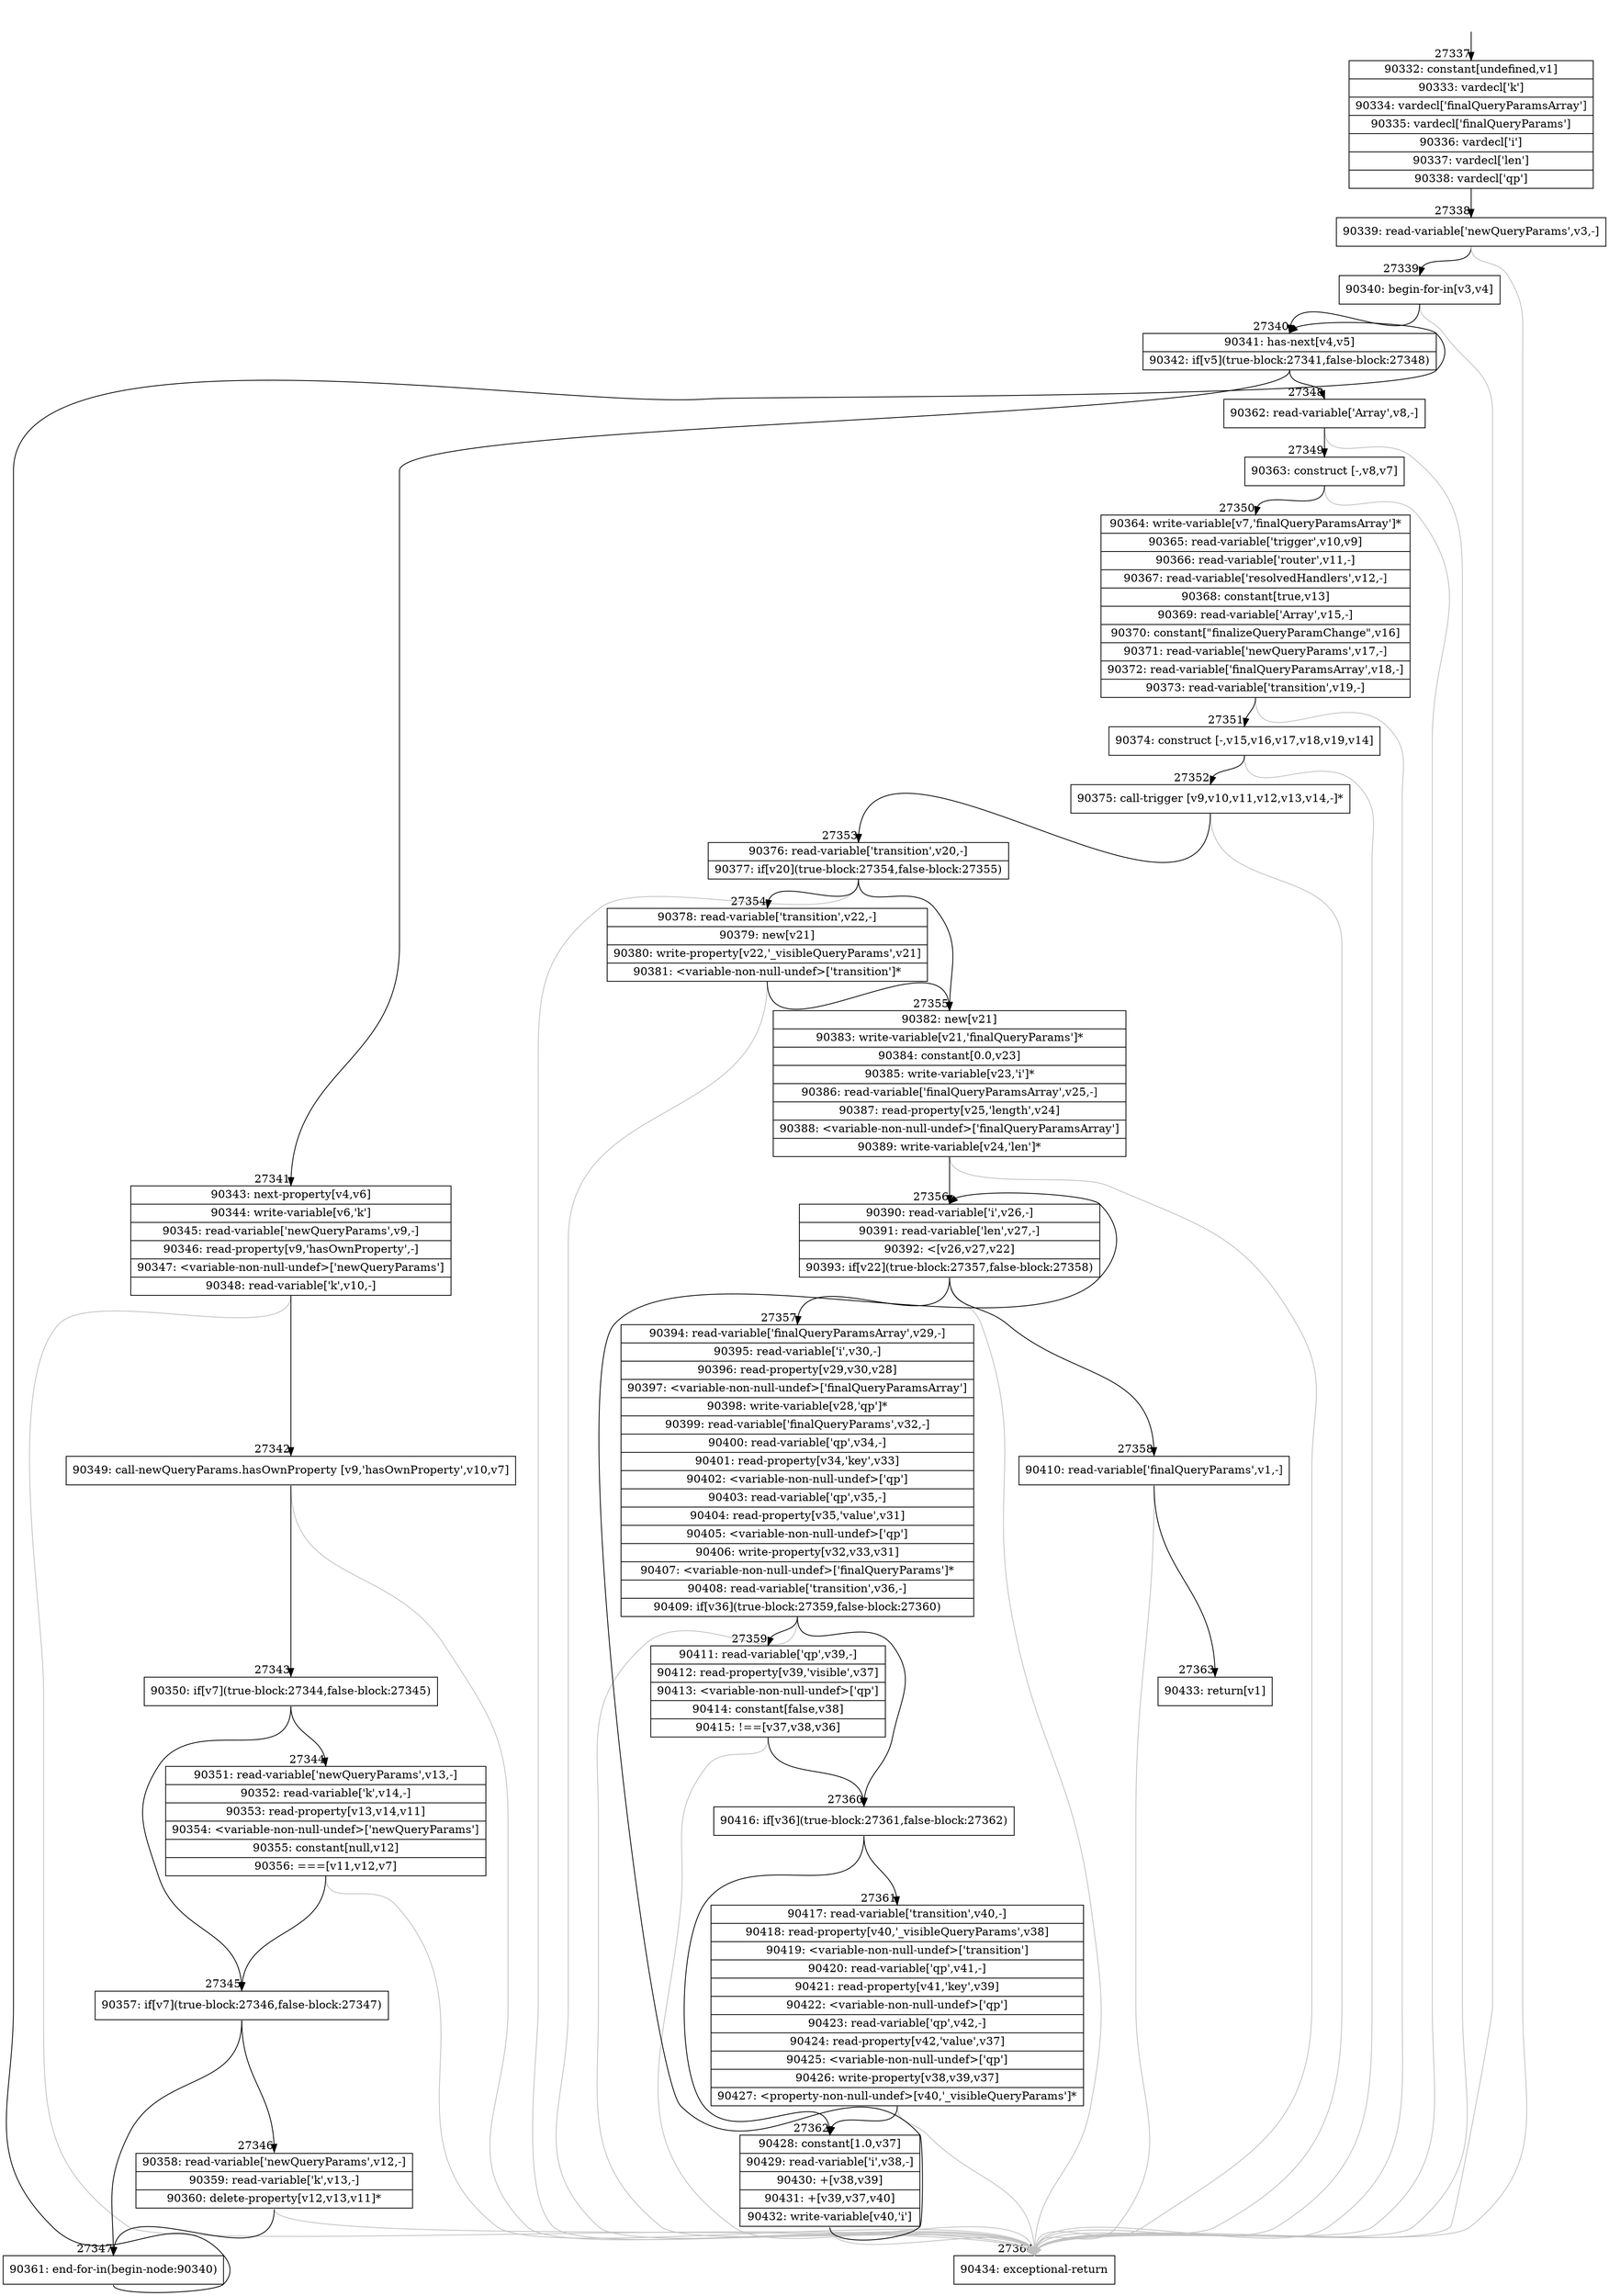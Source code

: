 digraph {
rankdir="TD"
BB_entry2389[shape=none,label=""];
BB_entry2389 -> BB27337 [tailport=s, headport=n, headlabel="    27337"]
BB27337 [shape=record label="{90332: constant[undefined,v1]|90333: vardecl['k']|90334: vardecl['finalQueryParamsArray']|90335: vardecl['finalQueryParams']|90336: vardecl['i']|90337: vardecl['len']|90338: vardecl['qp']}" ] 
BB27337 -> BB27338 [tailport=s, headport=n, headlabel="      27338"]
BB27338 [shape=record label="{90339: read-variable['newQueryParams',v3,-]}" ] 
BB27338 -> BB27339 [tailport=s, headport=n, headlabel="      27339"]
BB27338 -> BB27364 [tailport=s, headport=n, color=gray, headlabel="      27364"]
BB27339 [shape=record label="{90340: begin-for-in[v3,v4]}" ] 
BB27339 -> BB27340 [tailport=s, headport=n, headlabel="      27340"]
BB27339 -> BB27364 [tailport=s, headport=n, color=gray]
BB27340 [shape=record label="{90341: has-next[v4,v5]|90342: if[v5](true-block:27341,false-block:27348)}" ] 
BB27340 -> BB27341 [tailport=s, headport=n, headlabel="      27341"]
BB27340 -> BB27348 [tailport=s, headport=n, headlabel="      27348"]
BB27341 [shape=record label="{90343: next-property[v4,v6]|90344: write-variable[v6,'k']|90345: read-variable['newQueryParams',v9,-]|90346: read-property[v9,'hasOwnProperty',-]|90347: \<variable-non-null-undef\>['newQueryParams']|90348: read-variable['k',v10,-]}" ] 
BB27341 -> BB27342 [tailport=s, headport=n, headlabel="      27342"]
BB27341 -> BB27364 [tailport=s, headport=n, color=gray]
BB27342 [shape=record label="{90349: call-newQueryParams.hasOwnProperty [v9,'hasOwnProperty',v10,v7]}" ] 
BB27342 -> BB27343 [tailport=s, headport=n, headlabel="      27343"]
BB27342 -> BB27364 [tailport=s, headport=n, color=gray]
BB27343 [shape=record label="{90350: if[v7](true-block:27344,false-block:27345)}" ] 
BB27343 -> BB27345 [tailport=s, headport=n, headlabel="      27345"]
BB27343 -> BB27344 [tailport=s, headport=n, headlabel="      27344"]
BB27344 [shape=record label="{90351: read-variable['newQueryParams',v13,-]|90352: read-variable['k',v14,-]|90353: read-property[v13,v14,v11]|90354: \<variable-non-null-undef\>['newQueryParams']|90355: constant[null,v12]|90356: ===[v11,v12,v7]}" ] 
BB27344 -> BB27345 [tailport=s, headport=n]
BB27344 -> BB27364 [tailport=s, headport=n, color=gray]
BB27345 [shape=record label="{90357: if[v7](true-block:27346,false-block:27347)}" ] 
BB27345 -> BB27346 [tailport=s, headport=n, headlabel="      27346"]
BB27345 -> BB27347 [tailport=s, headport=n, headlabel="      27347"]
BB27346 [shape=record label="{90358: read-variable['newQueryParams',v12,-]|90359: read-variable['k',v13,-]|90360: delete-property[v12,v13,v11]*}" ] 
BB27346 -> BB27347 [tailport=s, headport=n]
BB27346 -> BB27364 [tailport=s, headport=n, color=gray]
BB27347 [shape=record label="{90361: end-for-in(begin-node:90340)}" ] 
BB27347 -> BB27340 [tailport=s, headport=n]
BB27348 [shape=record label="{90362: read-variable['Array',v8,-]}" ] 
BB27348 -> BB27349 [tailport=s, headport=n, headlabel="      27349"]
BB27348 -> BB27364 [tailport=s, headport=n, color=gray]
BB27349 [shape=record label="{90363: construct [-,v8,v7]}" ] 
BB27349 -> BB27350 [tailport=s, headport=n, headlabel="      27350"]
BB27349 -> BB27364 [tailport=s, headport=n, color=gray]
BB27350 [shape=record label="{90364: write-variable[v7,'finalQueryParamsArray']*|90365: read-variable['trigger',v10,v9]|90366: read-variable['router',v11,-]|90367: read-variable['resolvedHandlers',v12,-]|90368: constant[true,v13]|90369: read-variable['Array',v15,-]|90370: constant[\"finalizeQueryParamChange\",v16]|90371: read-variable['newQueryParams',v17,-]|90372: read-variable['finalQueryParamsArray',v18,-]|90373: read-variable['transition',v19,-]}" ] 
BB27350 -> BB27351 [tailport=s, headport=n, headlabel="      27351"]
BB27350 -> BB27364 [tailport=s, headport=n, color=gray]
BB27351 [shape=record label="{90374: construct [-,v15,v16,v17,v18,v19,v14]}" ] 
BB27351 -> BB27352 [tailport=s, headport=n, headlabel="      27352"]
BB27351 -> BB27364 [tailport=s, headport=n, color=gray]
BB27352 [shape=record label="{90375: call-trigger [v9,v10,v11,v12,v13,v14,-]*}" ] 
BB27352 -> BB27353 [tailport=s, headport=n, headlabel="      27353"]
BB27352 -> BB27364 [tailport=s, headport=n, color=gray]
BB27353 [shape=record label="{90376: read-variable['transition',v20,-]|90377: if[v20](true-block:27354,false-block:27355)}" ] 
BB27353 -> BB27354 [tailport=s, headport=n, headlabel="      27354"]
BB27353 -> BB27355 [tailport=s, headport=n, headlabel="      27355"]
BB27353 -> BB27364 [tailport=s, headport=n, color=gray]
BB27354 [shape=record label="{90378: read-variable['transition',v22,-]|90379: new[v21]|90380: write-property[v22,'_visibleQueryParams',v21]|90381: \<variable-non-null-undef\>['transition']*}" ] 
BB27354 -> BB27355 [tailport=s, headport=n]
BB27354 -> BB27364 [tailport=s, headport=n, color=gray]
BB27355 [shape=record label="{90382: new[v21]|90383: write-variable[v21,'finalQueryParams']*|90384: constant[0.0,v23]|90385: write-variable[v23,'i']*|90386: read-variable['finalQueryParamsArray',v25,-]|90387: read-property[v25,'length',v24]|90388: \<variable-non-null-undef\>['finalQueryParamsArray']|90389: write-variable[v24,'len']*}" ] 
BB27355 -> BB27356 [tailport=s, headport=n, headlabel="      27356"]
BB27355 -> BB27364 [tailport=s, headport=n, color=gray]
BB27356 [shape=record label="{90390: read-variable['i',v26,-]|90391: read-variable['len',v27,-]|90392: \<[v26,v27,v22]|90393: if[v22](true-block:27357,false-block:27358)}" ] 
BB27356 -> BB27357 [tailport=s, headport=n, headlabel="      27357"]
BB27356 -> BB27358 [tailport=s, headport=n, headlabel="      27358"]
BB27356 -> BB27364 [tailport=s, headport=n, color=gray]
BB27357 [shape=record label="{90394: read-variable['finalQueryParamsArray',v29,-]|90395: read-variable['i',v30,-]|90396: read-property[v29,v30,v28]|90397: \<variable-non-null-undef\>['finalQueryParamsArray']|90398: write-variable[v28,'qp']*|90399: read-variable['finalQueryParams',v32,-]|90400: read-variable['qp',v34,-]|90401: read-property[v34,'key',v33]|90402: \<variable-non-null-undef\>['qp']|90403: read-variable['qp',v35,-]|90404: read-property[v35,'value',v31]|90405: \<variable-non-null-undef\>['qp']|90406: write-property[v32,v33,v31]|90407: \<variable-non-null-undef\>['finalQueryParams']*|90408: read-variable['transition',v36,-]|90409: if[v36](true-block:27359,false-block:27360)}" ] 
BB27357 -> BB27360 [tailport=s, headport=n, headlabel="      27360"]
BB27357 -> BB27359 [tailport=s, headport=n, headlabel="      27359"]
BB27357 -> BB27364 [tailport=s, headport=n, color=gray]
BB27358 [shape=record label="{90410: read-variable['finalQueryParams',v1,-]}" ] 
BB27358 -> BB27363 [tailport=s, headport=n, headlabel="      27363"]
BB27358 -> BB27364 [tailport=s, headport=n, color=gray]
BB27359 [shape=record label="{90411: read-variable['qp',v39,-]|90412: read-property[v39,'visible',v37]|90413: \<variable-non-null-undef\>['qp']|90414: constant[false,v38]|90415: !==[v37,v38,v36]}" ] 
BB27359 -> BB27360 [tailport=s, headport=n]
BB27359 -> BB27364 [tailport=s, headport=n, color=gray]
BB27360 [shape=record label="{90416: if[v36](true-block:27361,false-block:27362)}" ] 
BB27360 -> BB27361 [tailport=s, headport=n, headlabel="      27361"]
BB27360 -> BB27362 [tailport=s, headport=n, headlabel="      27362"]
BB27361 [shape=record label="{90417: read-variable['transition',v40,-]|90418: read-property[v40,'_visibleQueryParams',v38]|90419: \<variable-non-null-undef\>['transition']|90420: read-variable['qp',v41,-]|90421: read-property[v41,'key',v39]|90422: \<variable-non-null-undef\>['qp']|90423: read-variable['qp',v42,-]|90424: read-property[v42,'value',v37]|90425: \<variable-non-null-undef\>['qp']|90426: write-property[v38,v39,v37]|90427: \<property-non-null-undef\>[v40,'_visibleQueryParams']*}" ] 
BB27361 -> BB27362 [tailport=s, headport=n]
BB27361 -> BB27364 [tailport=s, headport=n, color=gray]
BB27362 [shape=record label="{90428: constant[1.0,v37]|90429: read-variable['i',v38,-]|90430: +[v38,v39]|90431: +[v39,v37,v40]|90432: write-variable[v40,'i']}" ] 
BB27362 -> BB27356 [tailport=s, headport=n]
BB27362 -> BB27364 [tailport=s, headport=n, color=gray]
BB27363 [shape=record label="{90433: return[v1]}" ] 
BB27364 [shape=record label="{90434: exceptional-return}" ] 
//#$~ 49244
}
